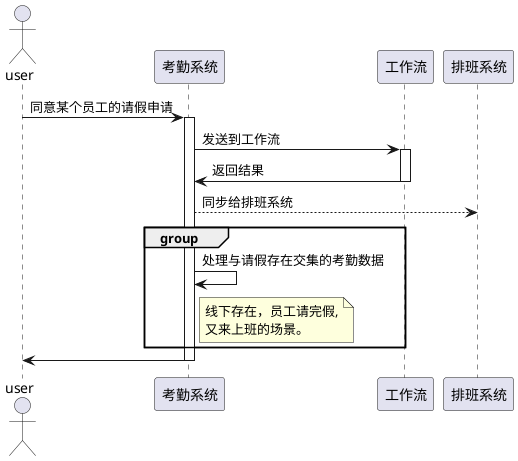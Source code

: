 
@startuml

actor user
participant 考勤系统 as attend
participant 工作流 as wf
participant 排班系统 as roster



user -> attend : 同意某个员工的请假申请
    activate attend
            attend -> wf : 发送到工作流
                activate wf
                 wf -> attend : 返回结果
                deactivate wf
            attend -->  roster : 同步给排班系统

            group
			attend ->  attend : 处理与请假存在交集的考勤数据
            note right of attend
            线下存在，员工请完假,
            又来上班的场景。
            end note
            end group
            attend -> user
    deactivate attend
@enduml